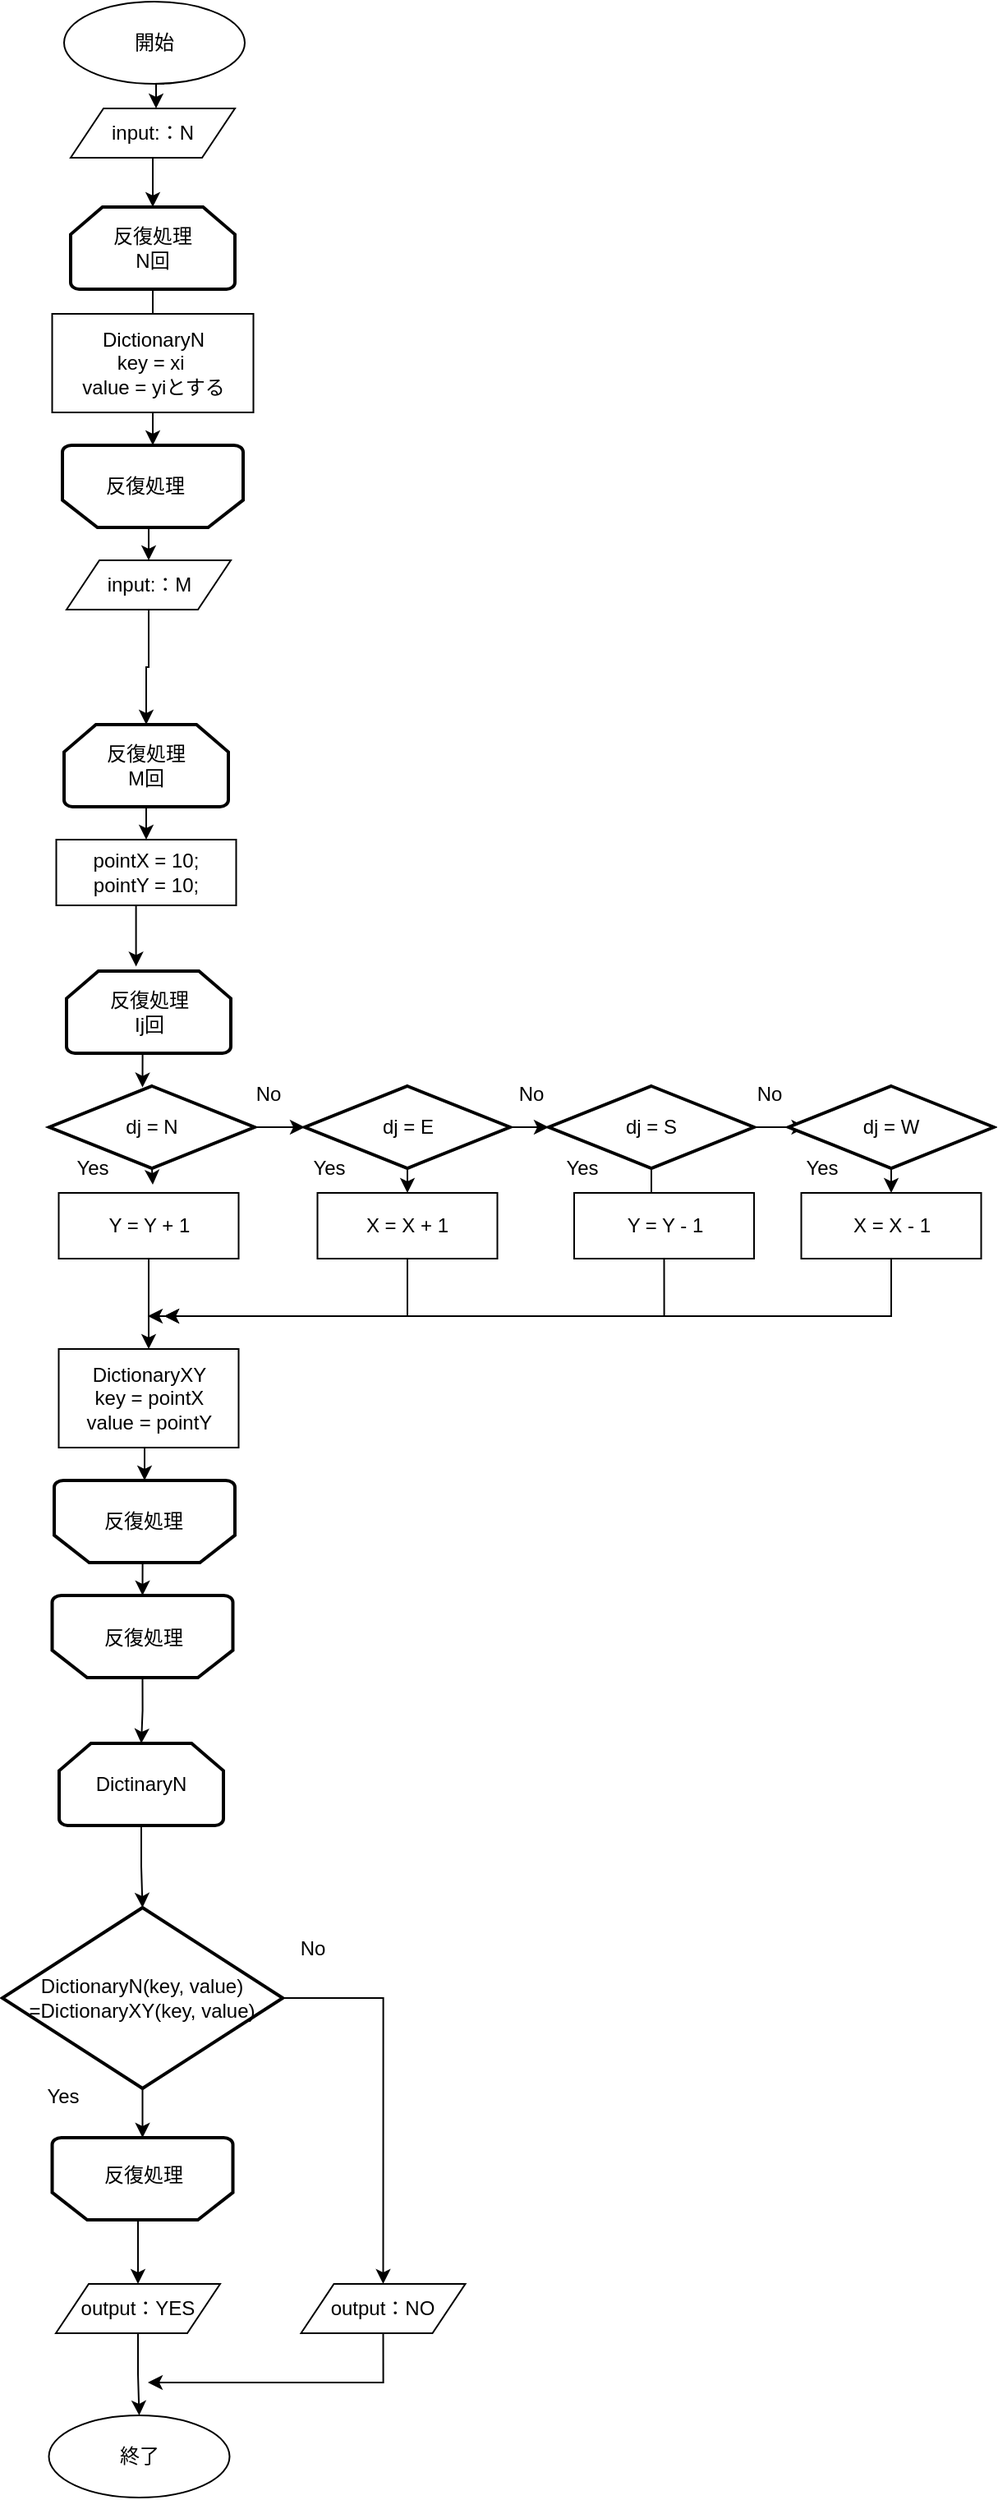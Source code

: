 <mxfile version="20.3.0" type="device"><diagram id="5SlGneeRLCopF3xvSHbZ" name="Page-1"><mxGraphModel dx="1038" dy="641" grid="1" gridSize="10" guides="1" tooltips="1" connect="1" arrows="1" fold="1" page="1" pageScale="1" pageWidth="827" pageHeight="1169" math="0" shadow="0"><root><mxCell id="0"/><mxCell id="1" parent="0"/><mxCell id="6N84PvQbWmtq-UcwzcRf-8" style="edgeStyle=orthogonalEdgeStyle;rounded=0;orthogonalLoop=1;jettySize=auto;html=1;exitX=0.5;exitY=1;exitDx=0;exitDy=0;entryX=0.5;entryY=0;entryDx=0;entryDy=0;" edge="1" parent="1"><mxGeometry relative="1" as="geometry"><mxPoint x="180" y="170" as="sourcePoint"/><mxPoint x="175" y="185" as="targetPoint"/></mxGeometry></mxCell><mxCell id="F0HHzf-YJnoAVH4-JHba-1" value="開始" style="ellipse;whiteSpace=wrap;html=1;" parent="1" vertex="1"><mxGeometry x="119" y="120" width="110" height="50" as="geometry"/></mxCell><mxCell id="F0HHzf-YJnoAVH4-JHba-2" value="終了" style="ellipse;whiteSpace=wrap;html=1;" parent="1" vertex="1"><mxGeometry x="109.75" y="1589" width="110" height="50" as="geometry"/></mxCell><mxCell id="6N84PvQbWmtq-UcwzcRf-7" style="edgeStyle=orthogonalEdgeStyle;rounded=0;orthogonalLoop=1;jettySize=auto;html=1;exitX=0.5;exitY=1;exitDx=0;exitDy=0;" edge="1" parent="1" source="F0HHzf-YJnoAVH4-JHba-10" target="6N84PvQbWmtq-UcwzcRf-1"><mxGeometry relative="1" as="geometry"/></mxCell><mxCell id="F0HHzf-YJnoAVH4-JHba-10" value="input:：N" style="shape=parallelogram;perimeter=parallelogramPerimeter;whiteSpace=wrap;html=1;fixedSize=1;" parent="1" vertex="1"><mxGeometry x="123" y="185" width="100" height="30" as="geometry"/></mxCell><mxCell id="6N84PvQbWmtq-UcwzcRf-9" style="edgeStyle=orthogonalEdgeStyle;rounded=0;orthogonalLoop=1;jettySize=auto;html=1;exitX=0.5;exitY=1;exitDx=0;exitDy=0;exitPerimeter=0;" edge="1" parent="1" source="6N84PvQbWmtq-UcwzcRf-1" target="6N84PvQbWmtq-UcwzcRf-4"><mxGeometry relative="1" as="geometry"/></mxCell><mxCell id="6N84PvQbWmtq-UcwzcRf-1" value="反復処理&lt;br&gt;N回" style="strokeWidth=2;html=1;shape=mxgraph.flowchart.loop_limit;whiteSpace=wrap;" vertex="1" parent="1"><mxGeometry x="123" y="245" width="100" height="50" as="geometry"/></mxCell><mxCell id="6N84PvQbWmtq-UcwzcRf-80" style="edgeStyle=orthogonalEdgeStyle;rounded=0;orthogonalLoop=1;jettySize=auto;html=1;exitX=0.5;exitY=0;exitDx=0;exitDy=0;exitPerimeter=0;entryX=0.5;entryY=0;entryDx=0;entryDy=0;" edge="1" parent="1" source="6N84PvQbWmtq-UcwzcRf-2" target="6N84PvQbWmtq-UcwzcRf-12"><mxGeometry relative="1" as="geometry"/></mxCell><mxCell id="6N84PvQbWmtq-UcwzcRf-2" value="" style="strokeWidth=2;shape=mxgraph.flowchart.loop_limit;rotation=-180;direction=east;align=center;horizontal=1;whiteSpace=wrap;html=1;" vertex="1" parent="1"><mxGeometry x="118" y="390" width="110" height="50" as="geometry"/></mxCell><mxCell id="6N84PvQbWmtq-UcwzcRf-3" value="反復処理" style="text;html=1;align=center;verticalAlign=middle;resizable=0;points=[];autosize=1;strokeColor=none;fillColor=none;" vertex="1" parent="1"><mxGeometry x="133" y="400" width="70" height="30" as="geometry"/></mxCell><mxCell id="6N84PvQbWmtq-UcwzcRf-10" style="edgeStyle=orthogonalEdgeStyle;rounded=0;orthogonalLoop=1;jettySize=auto;html=1;exitX=0.5;exitY=1;exitDx=0;exitDy=0;entryX=0.5;entryY=1;entryDx=0;entryDy=0;entryPerimeter=0;" edge="1" parent="1" source="6N84PvQbWmtq-UcwzcRf-4" target="6N84PvQbWmtq-UcwzcRf-2"><mxGeometry relative="1" as="geometry"/></mxCell><mxCell id="6N84PvQbWmtq-UcwzcRf-4" value="DictionaryN&lt;br&gt;key = xi&amp;nbsp;&lt;br&gt;value = yiとする" style="rounded=0;whiteSpace=wrap;html=1;" vertex="1" parent="1"><mxGeometry x="111.75" y="310" width="122.5" height="60" as="geometry"/></mxCell><mxCell id="6N84PvQbWmtq-UcwzcRf-81" style="edgeStyle=orthogonalEdgeStyle;rounded=0;orthogonalLoop=1;jettySize=auto;html=1;exitX=0.5;exitY=1;exitDx=0;exitDy=0;" edge="1" parent="1" source="6N84PvQbWmtq-UcwzcRf-12" target="6N84PvQbWmtq-UcwzcRf-13"><mxGeometry relative="1" as="geometry"/></mxCell><mxCell id="6N84PvQbWmtq-UcwzcRf-12" value="input:：M" style="shape=parallelogram;perimeter=parallelogramPerimeter;whiteSpace=wrap;html=1;fixedSize=1;" vertex="1" parent="1"><mxGeometry x="120.5" y="460" width="100" height="30" as="geometry"/></mxCell><mxCell id="6N84PvQbWmtq-UcwzcRf-58" style="edgeStyle=orthogonalEdgeStyle;rounded=0;orthogonalLoop=1;jettySize=auto;html=1;exitX=0.5;exitY=1;exitDx=0;exitDy=0;exitPerimeter=0;entryX=0.5;entryY=0;entryDx=0;entryDy=0;" edge="1" parent="1" source="6N84PvQbWmtq-UcwzcRf-13" target="6N84PvQbWmtq-UcwzcRf-17"><mxGeometry relative="1" as="geometry"/></mxCell><mxCell id="6N84PvQbWmtq-UcwzcRf-13" value="反復処理&lt;br&gt;M回" style="strokeWidth=2;html=1;shape=mxgraph.flowchart.loop_limit;whiteSpace=wrap;" vertex="1" parent="1"><mxGeometry x="119" y="560" width="100" height="50" as="geometry"/></mxCell><mxCell id="6N84PvQbWmtq-UcwzcRf-60" style="edgeStyle=orthogonalEdgeStyle;rounded=0;orthogonalLoop=1;jettySize=auto;html=1;exitX=0.5;exitY=0;exitDx=0;exitDy=0;exitPerimeter=0;entryX=0.5;entryY=1;entryDx=0;entryDy=0;entryPerimeter=0;" edge="1" parent="1" source="6N84PvQbWmtq-UcwzcRf-14" target="6N84PvQbWmtq-UcwzcRf-19"><mxGeometry relative="1" as="geometry"/></mxCell><mxCell id="6N84PvQbWmtq-UcwzcRf-14" value="" style="strokeWidth=2;shape=mxgraph.flowchart.loop_limit;rotation=-180;direction=east;align=center;horizontal=1;whiteSpace=wrap;html=1;" vertex="1" parent="1"><mxGeometry x="113" y="1020" width="110" height="50" as="geometry"/></mxCell><mxCell id="6N84PvQbWmtq-UcwzcRf-15" value="反復処理" style="text;html=1;align=center;verticalAlign=middle;resizable=0;points=[];autosize=1;strokeColor=none;fillColor=none;" vertex="1" parent="1"><mxGeometry x="131.75" y="1030" width="70" height="30" as="geometry"/></mxCell><mxCell id="6N84PvQbWmtq-UcwzcRf-57" style="edgeStyle=orthogonalEdgeStyle;rounded=0;orthogonalLoop=1;jettySize=auto;html=1;exitX=0.5;exitY=1;exitDx=0;exitDy=0;entryX=0.423;entryY=-0.056;entryDx=0;entryDy=0;entryPerimeter=0;" edge="1" parent="1" source="6N84PvQbWmtq-UcwzcRf-17" target="6N84PvQbWmtq-UcwzcRf-18"><mxGeometry relative="1" as="geometry"/></mxCell><mxCell id="6N84PvQbWmtq-UcwzcRf-17" value="pointX = 10;&lt;br&gt;pointY = 10;" style="rounded=0;whiteSpace=wrap;html=1;" vertex="1" parent="1"><mxGeometry x="114.25" y="630" width="109.5" height="40" as="geometry"/></mxCell><mxCell id="6N84PvQbWmtq-UcwzcRf-56" style="edgeStyle=orthogonalEdgeStyle;rounded=0;orthogonalLoop=1;jettySize=auto;html=1;exitX=0.5;exitY=1;exitDx=0;exitDy=0;exitPerimeter=0;entryX=0.454;entryY=0.016;entryDx=0;entryDy=0;entryPerimeter=0;" edge="1" parent="1" source="6N84PvQbWmtq-UcwzcRf-18" target="6N84PvQbWmtq-UcwzcRf-23"><mxGeometry relative="1" as="geometry"/></mxCell><mxCell id="6N84PvQbWmtq-UcwzcRf-18" value="反復処理&lt;br&gt;Ij回" style="strokeWidth=2;html=1;shape=mxgraph.flowchart.loop_limit;whiteSpace=wrap;" vertex="1" parent="1"><mxGeometry x="120.5" y="710" width="100" height="50" as="geometry"/></mxCell><mxCell id="6N84PvQbWmtq-UcwzcRf-62" style="edgeStyle=orthogonalEdgeStyle;rounded=0;orthogonalLoop=1;jettySize=auto;html=1;exitX=0.5;exitY=0;exitDx=0;exitDy=0;exitPerimeter=0;" edge="1" parent="1" source="6N84PvQbWmtq-UcwzcRf-19" target="6N84PvQbWmtq-UcwzcRf-61"><mxGeometry relative="1" as="geometry"/></mxCell><mxCell id="6N84PvQbWmtq-UcwzcRf-19" value="" style="strokeWidth=2;shape=mxgraph.flowchart.loop_limit;rotation=-180;direction=east;align=center;horizontal=1;whiteSpace=wrap;html=1;" vertex="1" parent="1"><mxGeometry x="111.75" y="1090" width="110" height="50" as="geometry"/></mxCell><mxCell id="6N84PvQbWmtq-UcwzcRf-20" value="反復処理" style="text;html=1;align=center;verticalAlign=middle;resizable=0;points=[];autosize=1;strokeColor=none;fillColor=none;" vertex="1" parent="1"><mxGeometry x="131.75" y="1101" width="70" height="30" as="geometry"/></mxCell><mxCell id="6N84PvQbWmtq-UcwzcRf-59" style="edgeStyle=orthogonalEdgeStyle;rounded=0;orthogonalLoop=1;jettySize=auto;html=1;exitX=0.5;exitY=1;exitDx=0;exitDy=0;entryX=0.5;entryY=1;entryDx=0;entryDy=0;entryPerimeter=0;" edge="1" parent="1" source="6N84PvQbWmtq-UcwzcRf-21" target="6N84PvQbWmtq-UcwzcRf-14"><mxGeometry relative="1" as="geometry"/></mxCell><mxCell id="6N84PvQbWmtq-UcwzcRf-21" value="DictionaryXY&lt;br&gt;key = pointX&lt;br&gt;value = pointY" style="rounded=0;whiteSpace=wrap;html=1;" vertex="1" parent="1"><mxGeometry x="115.75" y="940" width="109.5" height="60" as="geometry"/></mxCell><mxCell id="6N84PvQbWmtq-UcwzcRf-30" style="edgeStyle=orthogonalEdgeStyle;rounded=0;orthogonalLoop=1;jettySize=auto;html=1;exitX=0.5;exitY=1;exitDx=0;exitDy=0;exitPerimeter=0;" edge="1" parent="1" source="6N84PvQbWmtq-UcwzcRf-23"><mxGeometry relative="1" as="geometry"><mxPoint x="173" y="840" as="targetPoint"/></mxGeometry></mxCell><mxCell id="6N84PvQbWmtq-UcwzcRf-33" style="edgeStyle=orthogonalEdgeStyle;rounded=0;orthogonalLoop=1;jettySize=auto;html=1;exitX=1;exitY=0.5;exitDx=0;exitDy=0;exitPerimeter=0;entryX=0;entryY=0.5;entryDx=0;entryDy=0;entryPerimeter=0;" edge="1" parent="1" source="6N84PvQbWmtq-UcwzcRf-23" target="6N84PvQbWmtq-UcwzcRf-27"><mxGeometry relative="1" as="geometry"/></mxCell><mxCell id="6N84PvQbWmtq-UcwzcRf-23" value="dj = N" style="strokeWidth=2;html=1;shape=mxgraph.flowchart.decision;whiteSpace=wrap;" vertex="1" parent="1"><mxGeometry x="110" y="780" width="125" height="50" as="geometry"/></mxCell><mxCell id="6N84PvQbWmtq-UcwzcRf-52" style="edgeStyle=orthogonalEdgeStyle;rounded=0;orthogonalLoop=1;jettySize=auto;html=1;exitX=0.5;exitY=1;exitDx=0;exitDy=0;entryX=0.5;entryY=0;entryDx=0;entryDy=0;" edge="1" parent="1" source="6N84PvQbWmtq-UcwzcRf-24" target="6N84PvQbWmtq-UcwzcRf-21"><mxGeometry relative="1" as="geometry"/></mxCell><mxCell id="6N84PvQbWmtq-UcwzcRf-24" value="Y = Y + 1" style="rounded=0;whiteSpace=wrap;html=1;" vertex="1" parent="1"><mxGeometry x="115.75" y="845" width="109.5" height="40" as="geometry"/></mxCell><mxCell id="6N84PvQbWmtq-UcwzcRf-25" value="Yes" style="text;html=1;resizable=0;autosize=1;align=center;verticalAlign=middle;points=[];fillColor=none;strokeColor=none;rounded=0;" vertex="1" parent="1"><mxGeometry x="115.75" y="815" width="40" height="30" as="geometry"/></mxCell><mxCell id="6N84PvQbWmtq-UcwzcRf-26" value="No" style="text;html=1;resizable=0;autosize=1;align=center;verticalAlign=middle;points=[];fillColor=none;strokeColor=none;rounded=0;" vertex="1" parent="1"><mxGeometry x="223" y="770" width="40" height="30" as="geometry"/></mxCell><mxCell id="6N84PvQbWmtq-UcwzcRf-34" style="edgeStyle=orthogonalEdgeStyle;rounded=0;orthogonalLoop=1;jettySize=auto;html=1;exitX=1;exitY=0.5;exitDx=0;exitDy=0;exitPerimeter=0;entryX=0;entryY=0.5;entryDx=0;entryDy=0;entryPerimeter=0;" edge="1" parent="1" source="6N84PvQbWmtq-UcwzcRf-27" target="6N84PvQbWmtq-UcwzcRf-28"><mxGeometry relative="1" as="geometry"/></mxCell><mxCell id="6N84PvQbWmtq-UcwzcRf-40" style="edgeStyle=orthogonalEdgeStyle;rounded=0;orthogonalLoop=1;jettySize=auto;html=1;exitX=0.5;exitY=1;exitDx=0;exitDy=0;exitPerimeter=0;entryX=0.5;entryY=0;entryDx=0;entryDy=0;" edge="1" parent="1" source="6N84PvQbWmtq-UcwzcRf-27" target="6N84PvQbWmtq-UcwzcRf-36"><mxGeometry relative="1" as="geometry"/></mxCell><mxCell id="6N84PvQbWmtq-UcwzcRf-27" value="dj = E" style="strokeWidth=2;html=1;shape=mxgraph.flowchart.decision;whiteSpace=wrap;" vertex="1" parent="1"><mxGeometry x="265.5" y="780" width="125" height="50" as="geometry"/></mxCell><mxCell id="6N84PvQbWmtq-UcwzcRf-35" style="edgeStyle=orthogonalEdgeStyle;rounded=0;orthogonalLoop=1;jettySize=auto;html=1;exitX=1;exitY=0.5;exitDx=0;exitDy=0;exitPerimeter=0;entryX=0.086;entryY=0.496;entryDx=0;entryDy=0;entryPerimeter=0;" edge="1" parent="1" source="6N84PvQbWmtq-UcwzcRf-28" target="6N84PvQbWmtq-UcwzcRf-29"><mxGeometry relative="1" as="geometry"/></mxCell><mxCell id="6N84PvQbWmtq-UcwzcRf-41" style="edgeStyle=orthogonalEdgeStyle;rounded=0;orthogonalLoop=1;jettySize=auto;html=1;exitX=0.5;exitY=1;exitDx=0;exitDy=0;exitPerimeter=0;" edge="1" parent="1" source="6N84PvQbWmtq-UcwzcRf-28" target="6N84PvQbWmtq-UcwzcRf-37"><mxGeometry relative="1" as="geometry"/></mxCell><mxCell id="6N84PvQbWmtq-UcwzcRf-28" value="dj = S" style="strokeWidth=2;html=1;shape=mxgraph.flowchart.decision;whiteSpace=wrap;" vertex="1" parent="1"><mxGeometry x="414" y="780" width="125" height="50" as="geometry"/></mxCell><mxCell id="6N84PvQbWmtq-UcwzcRf-43" style="edgeStyle=orthogonalEdgeStyle;rounded=0;orthogonalLoop=1;jettySize=auto;html=1;exitX=0.5;exitY=1;exitDx=0;exitDy=0;exitPerimeter=0;entryX=0.5;entryY=0;entryDx=0;entryDy=0;" edge="1" parent="1" source="6N84PvQbWmtq-UcwzcRf-29" target="6N84PvQbWmtq-UcwzcRf-39"><mxGeometry relative="1" as="geometry"/></mxCell><mxCell id="6N84PvQbWmtq-UcwzcRf-29" value="dj = W" style="strokeWidth=2;html=1;shape=mxgraph.flowchart.decision;whiteSpace=wrap;" vertex="1" parent="1"><mxGeometry x="560" y="780" width="125" height="50" as="geometry"/></mxCell><mxCell id="6N84PvQbWmtq-UcwzcRf-53" style="edgeStyle=orthogonalEdgeStyle;rounded=0;orthogonalLoop=1;jettySize=auto;html=1;exitX=0.5;exitY=1;exitDx=0;exitDy=0;" edge="1" parent="1" source="6N84PvQbWmtq-UcwzcRf-36"><mxGeometry relative="1" as="geometry"><mxPoint x="170" y="920" as="targetPoint"/><Array as="points"><mxPoint x="328" y="920"/></Array></mxGeometry></mxCell><mxCell id="6N84PvQbWmtq-UcwzcRf-36" value="X = X + 1" style="rounded=0;whiteSpace=wrap;html=1;" vertex="1" parent="1"><mxGeometry x="273.25" y="845" width="109.5" height="40" as="geometry"/></mxCell><mxCell id="6N84PvQbWmtq-UcwzcRf-54" style="edgeStyle=orthogonalEdgeStyle;rounded=0;orthogonalLoop=1;jettySize=auto;html=1;exitX=0.5;exitY=1;exitDx=0;exitDy=0;" edge="1" parent="1" source="6N84PvQbWmtq-UcwzcRf-37"><mxGeometry relative="1" as="geometry"><mxPoint x="180" y="920" as="targetPoint"/><Array as="points"><mxPoint x="484" y="920"/></Array></mxGeometry></mxCell><mxCell id="6N84PvQbWmtq-UcwzcRf-37" value="Y = Y - 1" style="rounded=0;whiteSpace=wrap;html=1;" vertex="1" parent="1"><mxGeometry x="429.5" y="845" width="109.5" height="40" as="geometry"/></mxCell><mxCell id="6N84PvQbWmtq-UcwzcRf-55" style="edgeStyle=orthogonalEdgeStyle;rounded=0;orthogonalLoop=1;jettySize=auto;html=1;exitX=0.5;exitY=1;exitDx=0;exitDy=0;" edge="1" parent="1" source="6N84PvQbWmtq-UcwzcRf-39"><mxGeometry relative="1" as="geometry"><mxPoint x="180" y="920" as="targetPoint"/><Array as="points"><mxPoint x="623" y="920"/></Array></mxGeometry></mxCell><mxCell id="6N84PvQbWmtq-UcwzcRf-39" value="X = X - 1" style="rounded=0;whiteSpace=wrap;html=1;" vertex="1" parent="1"><mxGeometry x="567.75" y="845" width="109.5" height="40" as="geometry"/></mxCell><mxCell id="6N84PvQbWmtq-UcwzcRf-44" value="Yes" style="text;html=1;resizable=0;autosize=1;align=center;verticalAlign=middle;points=[];fillColor=none;strokeColor=none;rounded=0;" vertex="1" parent="1"><mxGeometry x="260" y="815" width="40" height="30" as="geometry"/></mxCell><mxCell id="6N84PvQbWmtq-UcwzcRf-45" value="Yes" style="text;html=1;resizable=0;autosize=1;align=center;verticalAlign=middle;points=[];fillColor=none;strokeColor=none;rounded=0;" vertex="1" parent="1"><mxGeometry x="414" y="815" width="40" height="30" as="geometry"/></mxCell><mxCell id="6N84PvQbWmtq-UcwzcRf-46" value="Yes" style="text;html=1;resizable=0;autosize=1;align=center;verticalAlign=middle;points=[];fillColor=none;strokeColor=none;rounded=0;" vertex="1" parent="1"><mxGeometry x="560" y="815" width="40" height="30" as="geometry"/></mxCell><mxCell id="6N84PvQbWmtq-UcwzcRf-47" value="No" style="text;html=1;resizable=0;autosize=1;align=center;verticalAlign=middle;points=[];fillColor=none;strokeColor=none;rounded=0;" vertex="1" parent="1"><mxGeometry x="527.75" y="770" width="40" height="30" as="geometry"/></mxCell><mxCell id="6N84PvQbWmtq-UcwzcRf-48" value="No" style="text;html=1;resizable=0;autosize=1;align=center;verticalAlign=middle;points=[];fillColor=none;strokeColor=none;rounded=0;" vertex="1" parent="1"><mxGeometry x="382.75" y="770" width="40" height="30" as="geometry"/></mxCell><mxCell id="6N84PvQbWmtq-UcwzcRf-73" style="edgeStyle=orthogonalEdgeStyle;rounded=0;orthogonalLoop=1;jettySize=auto;html=1;exitX=0.5;exitY=1;exitDx=0;exitDy=0;exitPerimeter=0;entryX=0.5;entryY=0;entryDx=0;entryDy=0;entryPerimeter=0;" edge="1" parent="1" source="6N84PvQbWmtq-UcwzcRf-61" target="6N84PvQbWmtq-UcwzcRf-67"><mxGeometry relative="1" as="geometry"/></mxCell><mxCell id="6N84PvQbWmtq-UcwzcRf-61" value="DictinaryN" style="strokeWidth=2;html=1;shape=mxgraph.flowchart.loop_limit;whiteSpace=wrap;" vertex="1" parent="1"><mxGeometry x="116" y="1180" width="100" height="50" as="geometry"/></mxCell><mxCell id="6N84PvQbWmtq-UcwzcRf-74" style="edgeStyle=orthogonalEdgeStyle;rounded=0;orthogonalLoop=1;jettySize=auto;html=1;exitX=0.5;exitY=0;exitDx=0;exitDy=0;exitPerimeter=0;entryX=0.5;entryY=0;entryDx=0;entryDy=0;" edge="1" parent="1" source="6N84PvQbWmtq-UcwzcRf-64" target="6N84PvQbWmtq-UcwzcRf-68"><mxGeometry relative="1" as="geometry"/></mxCell><mxCell id="6N84PvQbWmtq-UcwzcRf-64" value="" style="strokeWidth=2;shape=mxgraph.flowchart.loop_limit;rotation=-180;direction=east;align=center;horizontal=1;whiteSpace=wrap;html=1;" vertex="1" parent="1"><mxGeometry x="111.76" y="1420" width="110" height="50" as="geometry"/></mxCell><mxCell id="6N84PvQbWmtq-UcwzcRf-65" value="反復処理" style="text;html=1;align=center;verticalAlign=middle;resizable=0;points=[];autosize=1;strokeColor=none;fillColor=none;" vertex="1" parent="1"><mxGeometry x="131.76" y="1428" width="70" height="30" as="geometry"/></mxCell><mxCell id="6N84PvQbWmtq-UcwzcRf-72" style="edgeStyle=orthogonalEdgeStyle;rounded=0;orthogonalLoop=1;jettySize=auto;html=1;exitX=0.5;exitY=1;exitDx=0;exitDy=0;exitPerimeter=0;entryX=0.5;entryY=1;entryDx=0;entryDy=0;entryPerimeter=0;" edge="1" parent="1" source="6N84PvQbWmtq-UcwzcRf-67" target="6N84PvQbWmtq-UcwzcRf-64"><mxGeometry relative="1" as="geometry"/></mxCell><mxCell id="6N84PvQbWmtq-UcwzcRf-75" style="edgeStyle=orthogonalEdgeStyle;rounded=0;orthogonalLoop=1;jettySize=auto;html=1;exitX=1;exitY=0.5;exitDx=0;exitDy=0;exitPerimeter=0;entryX=0.5;entryY=0;entryDx=0;entryDy=0;" edge="1" parent="1" source="6N84PvQbWmtq-UcwzcRf-67" target="6N84PvQbWmtq-UcwzcRf-69"><mxGeometry relative="1" as="geometry"/></mxCell><mxCell id="6N84PvQbWmtq-UcwzcRf-67" value="DictionaryN(key, value)&lt;br&gt;=DictionaryXY(key, value)" style="strokeWidth=2;html=1;shape=mxgraph.flowchart.decision;whiteSpace=wrap;" vertex="1" parent="1"><mxGeometry x="81.38" y="1280" width="170.75" height="110" as="geometry"/></mxCell><mxCell id="6N84PvQbWmtq-UcwzcRf-70" style="edgeStyle=orthogonalEdgeStyle;rounded=0;orthogonalLoop=1;jettySize=auto;html=1;exitX=0.5;exitY=1;exitDx=0;exitDy=0;entryX=0.5;entryY=0;entryDx=0;entryDy=0;" edge="1" parent="1" source="6N84PvQbWmtq-UcwzcRf-68" target="F0HHzf-YJnoAVH4-JHba-2"><mxGeometry relative="1" as="geometry"/></mxCell><mxCell id="6N84PvQbWmtq-UcwzcRf-68" value="output：YES" style="shape=parallelogram;perimeter=parallelogramPerimeter;whiteSpace=wrap;html=1;fixedSize=1;" vertex="1" parent="1"><mxGeometry x="114" y="1509" width="100" height="30" as="geometry"/></mxCell><mxCell id="6N84PvQbWmtq-UcwzcRf-71" style="edgeStyle=orthogonalEdgeStyle;rounded=0;orthogonalLoop=1;jettySize=auto;html=1;exitX=0.5;exitY=1;exitDx=0;exitDy=0;" edge="1" parent="1" source="6N84PvQbWmtq-UcwzcRf-69"><mxGeometry relative="1" as="geometry"><mxPoint x="170" y="1569" as="targetPoint"/><Array as="points"><mxPoint x="313" y="1569"/></Array></mxGeometry></mxCell><mxCell id="6N84PvQbWmtq-UcwzcRf-69" value="output：NO" style="shape=parallelogram;perimeter=parallelogramPerimeter;whiteSpace=wrap;html=1;fixedSize=1;" vertex="1" parent="1"><mxGeometry x="263.25" y="1509" width="100" height="30" as="geometry"/></mxCell><mxCell id="6N84PvQbWmtq-UcwzcRf-76" value="No" style="text;html=1;resizable=0;autosize=1;align=center;verticalAlign=middle;points=[];fillColor=none;strokeColor=none;rounded=0;" vertex="1" parent="1"><mxGeometry x="250" y="1290" width="40" height="30" as="geometry"/></mxCell><mxCell id="6N84PvQbWmtq-UcwzcRf-78" value="Yes" style="text;html=1;resizable=0;autosize=1;align=center;verticalAlign=middle;points=[];fillColor=none;strokeColor=none;rounded=0;" vertex="1" parent="1"><mxGeometry x="98" y="1380" width="40" height="30" as="geometry"/></mxCell></root></mxGraphModel></diagram></mxfile>